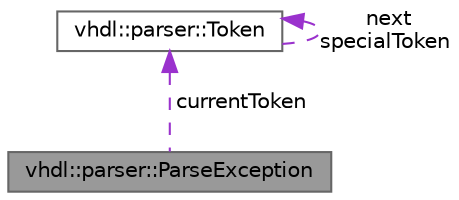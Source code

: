 digraph "vhdl::parser::ParseException"
{
 // INTERACTIVE_SVG=YES
 // LATEX_PDF_SIZE
  bgcolor="transparent";
  edge [fontname=Helvetica,fontsize=10,labelfontname=Helvetica,labelfontsize=10];
  node [fontname=Helvetica,fontsize=10,shape=box,height=0.2,width=0.4];
  Node1 [label="vhdl::parser::ParseException",height=0.2,width=0.4,color="gray40", fillcolor="grey60", style="filled", fontcolor="black",tooltip="This exception is thrown when parse errors are encountered."];
  Node2 -> Node1 [dir="back",color="darkorchid3",style="dashed",label=" currentToken" ];
  Node2 [label="vhdl::parser::Token",height=0.2,width=0.4,color="gray40", fillcolor="white", style="filled",URL="$dc/de7/classvhdl_1_1parser_1_1_token.html",tooltip="Describes the input token stream."];
  Node2 -> Node2 [dir="back",color="darkorchid3",style="dashed",label=" next\nspecialToken" ];
}
